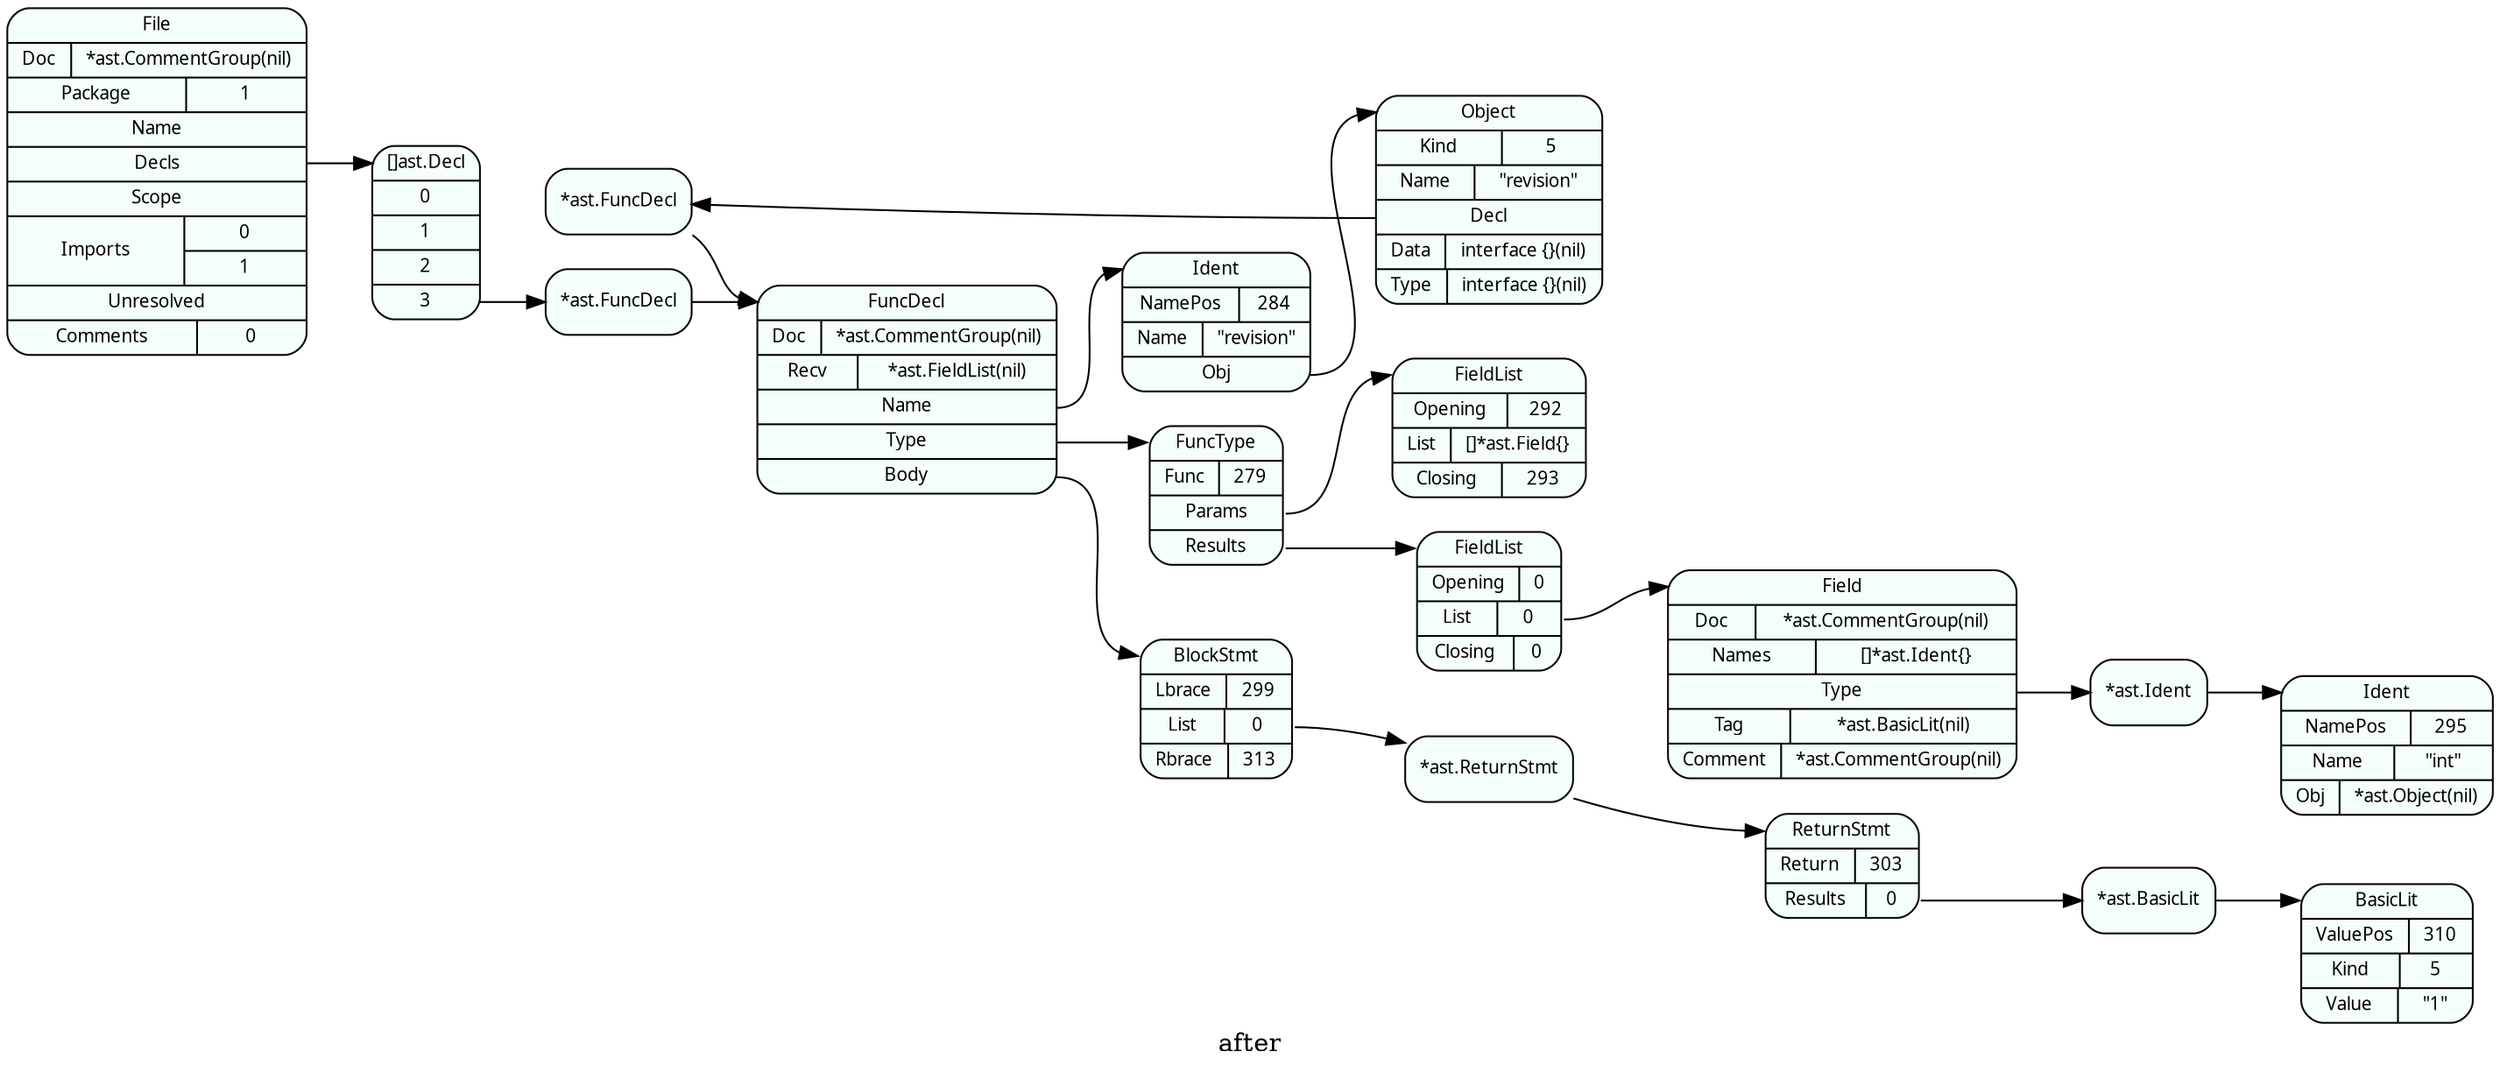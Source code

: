 /* generated by github.com/seamia/memviz
   based on config. settings, some of the values/connnections might be omitted
   config file used: ./memviz.options
   (2021-03-29 16:25:12.001901 -0700 PDT m=+0.034003001) */
digraph structs {
	rankdir=LR;
	label="after"
	tooltip="after"
	bgcolor="transparent"

	node [
		shape=Mrecord
		fontname="Cascadia Code"
		fontsize=10
		fillcolor="mintcream"
		style="filled"
	];

	130 [label="<name> *ast.FuncDecl"];
	130:name -> 127:name;
	129 [label="<name> Object |{<f0> Kind | 5} |{<f1> Name | \"revision\"} |<f2> Decl|{<f3> Data | interface \{\}(nil)} |{<f4> Type | interface \{\}(nil)}	"];
	129:f2 -> 130:name;
	128 [label="<name> Ident |{<f0> NamePos | 284} |{<f1> Name | \"revision\"} |<f2> Obj "];
	128:f2 -> 129:name;
	132 [label="<name> FieldList |{<f0> Opening | 292} |{<f1> List | []*ast.Field\{\}} |{<f2> Closing | 293}	"];
	138 [label="<name> Ident |{<f0> NamePos | 295} |{<f1> Name | \"int\"} |{<f2> Obj | *ast.Object(nil)}	"];
	139 [label="<name> *ast.Ident"];
	139:name -> 138:name;
	136 [label="<name> Field |{<f0> Doc | *ast.CommentGroup(nil)} |{<f1> Names | []*ast.Ident\{\}} |<f2> Type|{<f3> Tag | *ast.BasicLit(nil)} |{<f4> Comment | *ast.CommentGroup(nil)}	"];
	136:f2 -> 139:name;
	134:<135index0> -> 136:name;
	134 [label="<name> FieldList |{<f0> Opening | 0} |{<f1> List | {<135index0> 0}} |{<f2> Closing | 0}	"];
	131 [label="<name> FuncType |{<f0> Func | 279} |<f1> Params|<f2> Results "];
	131:f1 -> 132:name;
	131:f2 -> 134:name;
	144 [label="<name> BasicLit |{<f0> ValuePos | 310} |{<f1> Kind | 5} |{<f2> Value | \"1\"}	"];
	145 [label="<name> *ast.BasicLit"];
	145:name -> 144:name;
	142:<143index0> -> 145:name;
	142 [label="<name> ReturnStmt |{<f0> Return | 303} |{<f1> Results | {<143index0> 0}}	"];
	146 [label="<name> *ast.ReturnStmt"];
	146:name -> 142:name;
	140:<141index0> -> 146:name;
	140 [label="<name> BlockStmt |{<f0> Lbrace | 299} |{<f1> List | {<141index0> 0}} |{<f2> Rbrace | 313}	"];
	127 [label="<name> FuncDecl |{<f0> Doc | *ast.CommentGroup(nil)} |{<f1> Recv | *ast.FieldList(nil)} |<f2> Name|<f3> Type|<f4> Body "];
	127:f2 -> 128:name;
	127:f3 -> 131:name;
	127:f4 -> 140:name;
	147 [label="<name> *ast.FuncDecl"];
	147:name -> 127:name;
	3:<3index3> -> 147:name;
	3 [label="<name> []ast.Decl |<3index0> 0|<3index1> 1|<3index2> 2|<3index3> 3 "];
	1 [label="<name> File |{<f0> Doc | *ast.CommentGroup(nil)} |{<f1> Package | 1} |<f2> Name|<f3> Decls|<f4> Scope|{<f5> Imports | {<150index0> 0|<150index1> 1}} |<f6> Unresolved|{<f7> Comments | {<152index0> 0}}	"];
	1:f3 -> 3:name;
}

